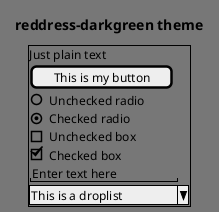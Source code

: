 ' Do not edit
' Theme Gallery
' autogenerated by script
'
@startsalt
!theme reddress-darkgreen
title reddress-darkgreen theme
{+
  Just plain text
  [This is my button]
  ()  Unchecked radio
  (X) Checked radio
  []  Unchecked box
  [X] Checked box
  "Enter text here   "
  ^This is a droplist^
}
@endsalt